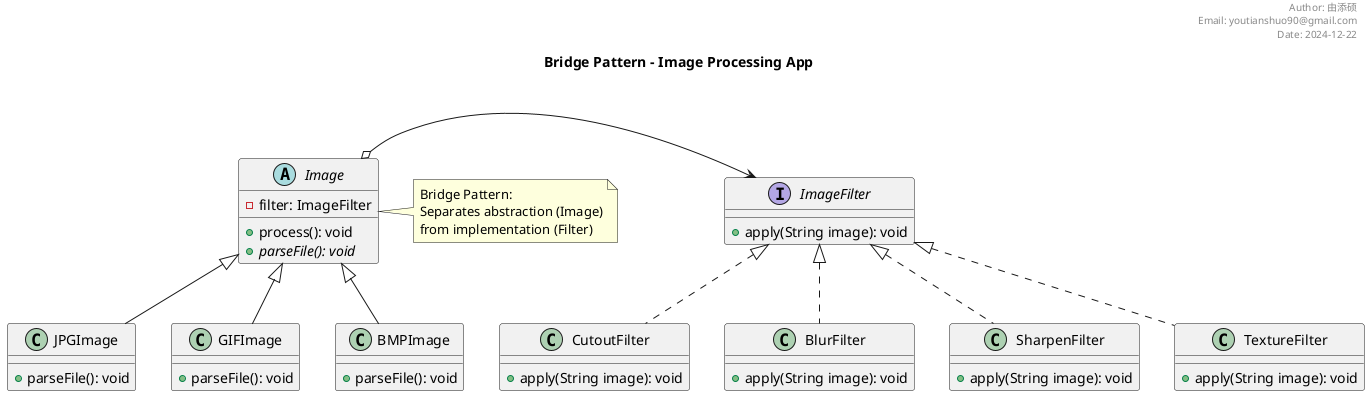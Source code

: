@startuml

title Bridge Pattern - Image Processing App
header
Author: 由添硕
Email: youtianshuo90@gmail.com
Date: 2024-12-22
endheader

abstract class Image {
    -filter: ImageFilter
    +process(): void
    +{abstract} parseFile(): void
}

interface ImageFilter {
    +apply(String image): void
}

class JPGImage {
    +parseFile(): void
}

class GIFImage {
    +parseFile(): void
}

class BMPImage {
    +parseFile(): void
}

class CutoutFilter {
    +apply(String image): void
}

class BlurFilter {
    +apply(String image): void
}

class SharpenFilter {
    +apply(String image): void
}

class TextureFilter {
    +apply(String image): void
}

Image o-right-> ImageFilter
Image <|-- JPGImage
Image <|-- GIFImage
Image <|-- BMPImage
ImageFilter <|.. CutoutFilter
ImageFilter <|.. BlurFilter
ImageFilter <|.. SharpenFilter
ImageFilter <|.. TextureFilter

note right of Image
  Bridge Pattern:
  Separates abstraction (Image)
  from implementation (Filter)
end note

@enduml
